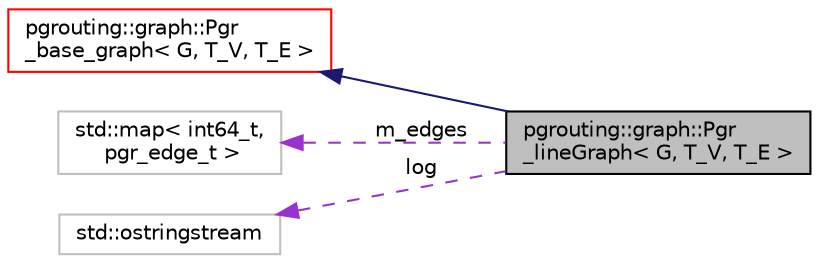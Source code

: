 digraph "pgrouting::graph::Pgr_lineGraph&lt; G, T_V, T_E &gt;"
{
  edge [fontname="Helvetica",fontsize="10",labelfontname="Helvetica",labelfontsize="10"];
  node [fontname="Helvetica",fontsize="10",shape=record];
  rankdir="LR";
  Node2 [label="pgrouting::graph::Pgr\l_lineGraph\< G, T_V, T_E \>",height=0.2,width=0.4,color="black", fillcolor="grey75", style="filled", fontcolor="black"];
  Node3 -> Node2 [dir="back",color="midnightblue",fontsize="10",style="solid",fontname="Helvetica"];
  Node3 [label="pgrouting::graph::Pgr\l_base_graph\< G, T_V, T_E \>",height=0.2,width=0.4,color="red", fillcolor="white", style="filled",URL="$classpgrouting_1_1graph_1_1Pgr__base__graph.html"];
  Node11 -> Node2 [dir="back",color="darkorchid3",fontsize="10",style="dashed",label=" m_edges" ,fontname="Helvetica"];
  Node11 [label="std::map\< int64_t,\l pgr_edge_t \>",height=0.2,width=0.4,color="grey75", fillcolor="white", style="filled"];
  Node13 -> Node2 [dir="back",color="darkorchid3",fontsize="10",style="dashed",label=" log" ,fontname="Helvetica"];
  Node13 [label="std::ostringstream",height=0.2,width=0.4,color="grey75", fillcolor="white", style="filled",tooltip="STL class. "];
}
